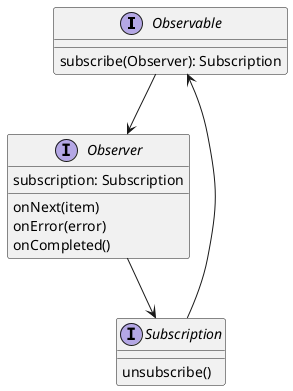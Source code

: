 @startuml

interface Observable {
    subscribe(Observer): Subscription
}

interface Observer {
    subscription: Subscription
    onNext(item)
    onError(error)
    onCompleted()
}

interface Subscription {
    unsubscribe()
}

Observable --> Observer
Observer --> Subscription
Subscription --> Observable

@enduml